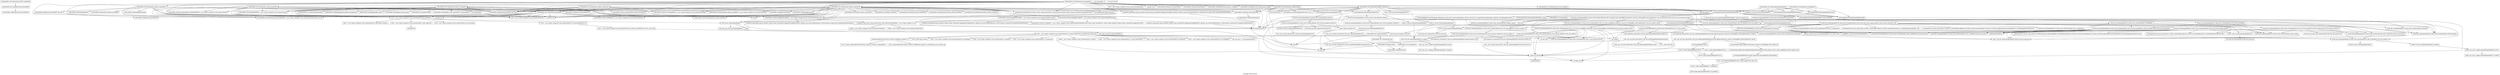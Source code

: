 digraph "Call graph: delete_atoms.ll" {
	label="Call graph: delete_atoms.ll";

	Node0x562b48107ba0 [shape=record,label="{_ZN9LAMMPS_NS11DeleteAtomsC2EPNS_6LAMMPSE}"];
	Node0x562b48107ba0 -> Node0x562b48126c40;
	Node0x562b48126c40 [shape=record,label="{_ZN9LAMMPS_NS7CommandC2EPNS_6LAMMPSE}"];
	Node0x562b48126c40 -> Node0x562b47fecda0;
	Node0x562b48122630 [shape=record,label="{_ZN9LAMMPS_NS11DeleteAtoms7commandEiPPc}"];
	Node0x562b48122630 -> Node0x562b481107c0;
	Node0x562b48122630 -> Node0x562b480b12b0;
	Node0x562b48122630 -> Node0x562b480149c0;
	Node0x562b48122630 -> Node0x562b48007120;
	Node0x562b48122630 -> Node0x562b480752c0;
	Node0x562b48122630 -> Node0x562b48029d80;
	Node0x562b48122630 -> Node0x562b480359c0;
	Node0x562b48122630 -> Node0x562b48190d90;
	Node0x562b48122630 -> Node0x562b47fb13d0;
	Node0x562b48122630 -> Node0x562b47fafcd0;
	Node0x562b48122630 -> Node0x562b481908c0;
	Node0x562b48122630 -> Node0x562b47fae530;
	Node0x562b48122630 -> Node0x562b47fae020;
	Node0x562b48122630 -> Node0x562b480cc310;
	Node0x562b48122630 -> Node0x562b47fb1ea0;
	Node0x562b48122630 -> Node0x562b47fb0fa0;
	Node0x562b48122630 -> Node0x562b47fb3150;
	Node0x562b48122630 -> Node0x562b47faebe0;
	Node0x562b48122630 -> Node0x562b47fb18f0;
	Node0x562b48122630 -> Node0x562b47fabd40;
	Node0x562b48122630 -> Node0x562b47fb2f20;
	Node0x562b48122630 -> Node0x562b47fb38c0;
	Node0x562b48122630 -> Node0x562b47faded0;
	Node0x562b48122630 -> Node0x562b47fafef0;
	Node0x562b48122630 -> Node0x562b47fb19e0;
	Node0x562b48122630 -> Node0x562b47fb35b0;
	Node0x562b48122630 -> Node0x562b47fb30e0;
	Node0x562b48122630 -> Node0x562b47fabcb0;
	Node0x562b48122630 -> Node0x562b47fabee0;
	Node0x562b48122630 -> Node0x562b47fae390;
	Node0x562b48122630 -> Node0x562b480ecc80;
	Node0x562b48122630 -> Node0x562b4812ff00;
	Node0x562b480359c0 [shape=record,label="{_ZNSaIcED1Ev}"];
	Node0x562b480cc310 [shape=record,label="{_ZN9LAMMPS_NS5utils16missing_cmd_argsERKNSt7__cxx1112basic_stringIcSt11char_traitsIcESaIcEEEiS8_PNS_5ErrorE}"];
	Node0x562b47fabcb0 [shape=record,label="{strcmp}"];
	Node0x562b4812ff00 [shape=record,label="{_ZN9LAMMPS_NS11DeleteAtoms12delete_groupEiPPc}"];
	Node0x562b4812ff00 -> Node0x562b481107c0;
	Node0x562b4812ff00 -> Node0x562b480b12b0;
	Node0x562b4812ff00 -> Node0x562b47fb3520;
	Node0x562b4812ff00 -> Node0x562b47fabcb0;
	Node0x562b4812ff00 -> Node0x562b480cc310;
	Node0x562b4812ff00 -> Node0x562b480149c0;
	Node0x562b4812ff00 -> Node0x562b480359c0;
	Node0x562b4812ff00 -> Node0x562b47fcd6f0;
	Node0x562b4812ff00 -> Node0x562b47fb35b0;
	Node0x562b4812ff00 -> Node0x562b47fb19e0;
	Node0x562b4805f340 [shape=record,label="{_ZN9__gnu_cxx13new_allocatorISt13_Rb_tree_nodeISt4pairIKiiEEE7destroyIS4_EEvPT_}"];
	Node0x562b48190d90 [shape=record,label="{_ZN3fmt6v9_lmp7vformatB5cxx11ENS0_17basic_string_viewIcEENS0_17basic_format_argsINS0_20basic_format_contextINS0_8appenderEcEEEE}"];
	Node0x562b480752c0 [shape=record,label="{_ZN9LAMMPS_NS5Error3allERKNSt7__cxx1112basic_stringIcSt11char_traitsIcESaIcEEEiS8_}"];
	Node0x562b481107c0 [shape=record,label="{_ZNSaIcEC1Ev}"];
	Node0x562b480b12b0 [shape=record,label="{_ZNSt7__cxx1112basic_stringIcSt11char_traitsIcESaIcEEC2IS3_EEPKcRKS3_}"];
	Node0x562b480b12b0 -> Node0x562b47fc50e0;
	Node0x562b480b12b0 -> Node0x562b47fec770;
	Node0x562b480b12b0 -> Node0x562b47fae530;
	Node0x562b480b12b0 -> Node0x562b48091bd0;
	Node0x562b480b12b0 -> Node0x562b48158910;
	Node0x562b480b7070 [shape=record,label="{__gxx_personality_v0}"];
	Node0x562b480149c0 [shape=record,label="{_ZNSt7__cxx1112basic_stringIcSt11char_traitsIcESaIcEED1Ev}"];
	Node0x562b47fabd40 [shape=record,label="{_ZN9LAMMPS_NS6Memory7destroyIiEEvRPT_}"];
	Node0x562b47fabd40 -> Node0x562b47ff44c0;
	Node0x562b47fb18f0 [shape=record,label="{_ZN9LAMMPS_NS4Atom10tag_extendEv}"];
	Node0x562b480ecc80 [shape=record,label="{_ZN9LAMMPS_NS11DeleteAtoms13delete_regionEiPPc}"];
	Node0x562b480ecc80 -> Node0x562b481107c0;
	Node0x562b480ecc80 -> Node0x562b480b12b0;
	Node0x562b480ecc80 -> Node0x562b47fab010;
	Node0x562b480ecc80 -> Node0x562b47fb3520;
	Node0x562b480ecc80 -> Node0x562b480cc310;
	Node0x562b480ecc80 -> Node0x562b480149c0;
	Node0x562b480ecc80 -> Node0x562b480359c0;
	Node0x562b480ecc80 -> Node0x562b47fcd6f0;
	Node0x562b480ecc80 -> Node0x562b47fb3750;
	Node0x562b480ecc80 -> Node0x562b47fb35b0;
	Node0x562b480ecc80 -> Node0x562b47fa9a30;
	Node0x562b47fae390 [shape=record,label="{_ZN9LAMMPS_NS11DeleteAtoms14delete_overlapEiPPc}"];
	Node0x562b47fae390 -> Node0x562b481107c0;
	Node0x562b47fae390 -> Node0x562b480b12b0;
	Node0x562b47fae390 -> Node0x562b480b6a10;
	Node0x562b47fae390 -> Node0x562b480cc310;
	Node0x562b47fae390 -> Node0x562b480149c0;
	Node0x562b47fae390 -> Node0x562b480359c0;
	Node0x562b47fae390 -> Node0x562b47fc5460;
	Node0x562b47fae390 -> Node0x562b47fb3520;
	Node0x562b47fae390 -> Node0x562b47fd4d40;
	Node0x562b47fae390 -> Node0x562b47fb36c0;
	Node0x562b47fae390 -> Node0x562b47fb2fa0;
	Node0x562b47fae390 -> Node0x562b47faebe0;
	Node0x562b47fae390 -> Node0x562b47fb3630;
	Node0x562b47fae390 -> Node0x562b480752c0;
	Node0x562b47fae390 -> Node0x562b47fae7e0;
	Node0x562b47fae390 -> Node0x562b47fb19e0;
	Node0x562b47fae390 -> Node0x562b47fb1860;
	Node0x562b47fae390 -> Node0x562b48007120;
	Node0x562b47fae390 -> Node0x562b47fcd6f0;
	Node0x562b47fae390 -> Node0x562b47fb35b0;
	Node0x562b480b6a10 [shape=record,label="{llvm.fmuladd.f64}"];
	Node0x562b480277a0 [shape=record,label="{_ZN9LAMMPS_NS5utils7logicalEPKciS2_bPNS_6LAMMPSE}"];
	Node0x562b4819e580 [shape=record,label="{_ZN9LAMMPS_NS5Error3allIJRdEEEvRKNSt7__cxx1112basic_stringIcSt11char_traitsIcESaIcEEEiSA_DpOT_}"];
	Node0x562b4819e580 -> Node0x562b47fdb3b0;
	Node0x562b4819e580 -> Node0x562b480045b0;
	Node0x562b4819e580 -> Node0x562b47fdd050;
	Node0x562b47fabee0 [shape=record,label="{_ZN9LAMMPS_NS11DeleteAtoms13delete_randomEiPPc}"];
	Node0x562b47fabee0 -> Node0x562b481107c0;
	Node0x562b47fabee0 -> Node0x562b480b12b0;
	Node0x562b47fabee0 -> Node0x562b47fabd40;
	Node0x562b47fabee0 -> Node0x562b480cc310;
	Node0x562b47fabee0 -> Node0x562b480149c0;
	Node0x562b47fabee0 -> Node0x562b480359c0;
	Node0x562b47fabee0 -> Node0x562b47fab010;
	Node0x562b47fabee0 -> Node0x562b4819e700;
	Node0x562b47fabee0 -> Node0x562b47fb3520;
	Node0x562b47fabee0 -> Node0x562b47faebe0;
	Node0x562b47fabee0 -> Node0x562b480752c0;
	Node0x562b47fabee0 -> Node0x562b48190d90;
	Node0x562b47fabee0 -> Node0x562b47fabcb0;
	Node0x562b47fabee0 -> Node0x562b47fb3630;
	Node0x562b47fabee0 -> Node0x562b480277a0;
	Node0x562b47fabee0 -> Node0x562b47fb13d0;
	Node0x562b47fabee0 -> Node0x562b47fafcd0;
	Node0x562b47fabee0 -> Node0x562b481908c0;
	Node0x562b47fabee0 -> Node0x562b47fae530;
	Node0x562b47fabee0 -> Node0x562b4819e580;
	Node0x562b47fabee0 -> Node0x562b47fb1ea0;
	Node0x562b47fabee0 -> Node0x562b47fcd7f0;
	Node0x562b47fabee0 -> Node0x562b47fb3750;
	Node0x562b47fabee0 -> Node0x562b47fcc270;
	Node0x562b47fabee0 -> Node0x562b47fc75d0;
	Node0x562b47fabee0 -> Node0x562b47fc6d20;
	Node0x562b47fabee0 -> Node0x562b47fcd6f0;
	Node0x562b47fabee0 -> Node0x562b47fc5fc0;
	Node0x562b47fabee0 -> Node0x562b47fb35b0;
	Node0x562b47fabee0 -> Node0x562b4819e600;
	Node0x562b47fabee0 -> Node0x562b47fa9a30;
	Node0x562b47fabee0 -> Node0x562b47fb19e0;
	Node0x562b47fabee0 -> Node0x562b4819e680;
	Node0x562b47fe6250 [shape=record,label="{_ZNSt3mapIiiSt4lessIiESaISt4pairIKiiEEEixERS3_}"];
	Node0x562b47fe6250 -> Node0x562b4801afc0;
	Node0x562b47fe6250 -> Node0x562b47fe3170;
	Node0x562b47fe6250 -> Node0x562b47fe4a00;
	Node0x562b47fe6250 -> Node0x562b4801cbb0;
	Node0x562b47fe6250 -> Node0x562b4801dda0;
	Node0x562b47fe6250 -> Node0x562b4801e480;
	Node0x562b47fe6250 -> Node0x562b4801fd50;
	Node0x562b47fe6250 -> Node0x562b48020c80;
	Node0x562b47fe6250 -> Node0x562b48022050;
	Node0x562b47fe6250 -> Node0x562b47fafcd0;
	Node0x562b47fe6ec0 [shape=record,label="{_ZNKSt3mapIiiSt4lessIiESaISt4pairIKiiEEE4sizeEv}"];
	Node0x562b47fe6ec0 -> Node0x562b48022c90;
	Node0x562b47fe8b50 [shape=record,label="{_ZNSt17_Rb_tree_iteratorISt4pairIKiiEEC2Ev}"];
	Node0x562b47fe9e60 [shape=record,label="{_ZNSt3mapIiiSt4lessIiESaISt4pairIKiiEEE5beginEv}"];
	Node0x562b47fe9e60 -> Node0x562b47fe6500;
	Node0x562b47fafcd0 [shape=record,label="{llvm.memcpy.p0.p0.i64}"];
	Node0x562b47feb4f0 [shape=record,label="{_ZStneRKSt17_Rb_tree_iteratorISt4pairIKiiEES5_}"];
	Node0x562b47fece80 [shape=record,label="{_ZNKSt17_Rb_tree_iteratorISt4pairIKiiEEptEv}"];
	Node0x562b47fece80 -> Node0x562b48024e10;
	Node0x562b47fefbb0 [shape=record,label="{_ZNSt17_Rb_tree_iteratorISt4pairIKiiEEppEv}"];
	Node0x562b47fefbb0 -> Node0x562b48025640;
	Node0x562b48027a70 [shape=record,label="{_ZN9LAMMPS_NS11DeleteAtoms7molringEiPcPv}"];
	Node0x562b48027a70 -> Node0x562b48015060;
	Node0x562b48027a70 -> Node0x562b47fe6250;
	Node0x562b48027a70 -> Node0x562b47fe2570;
	Node0x562b48027a70 -> Node0x562b47fe3170;
	Node0x562b48027a70 -> Node0x562b47feb4f0;
	Node0x562b48015060 [shape=record,label="{_ZNSt3mapIiiSt4lessIiESaISt4pairIKiiEEE5clearEv}"];
	Node0x562b48015060 -> Node0x562b48033c90;
	Node0x562b4802de10 [shape=record,label="{_ZN9LAMMPS_NS11DeleteAtomsD2Ev}"];
	Node0x562b4802de10 -> Node0x562b4802fc60;
	Node0x562b480315a0 [shape=record,label="{_ZN9LAMMPS_NS11DeleteAtomsD0Ev}"];
	Node0x562b480315a0 -> Node0x562b4802de10;
	Node0x562b480315a0 -> Node0x562b47fcc270;
	Node0x562b47fecda0 [shape=record,label="{_ZN9LAMMPS_NS8PointersC2EPNS_6LAMMPSE}"];
	Node0x562b4802fc60 [shape=record,label="{_ZN9LAMMPS_NS7CommandD2Ev}"];
	Node0x562b4802fc60 -> Node0x562b480331f0;
	Node0x562b47fb30e0 [shape=record,label="{_ZN9LAMMPS_NS11DeleteAtoms15delete_variableEiPPc}"];
	Node0x562b47fb30e0 -> Node0x562b481107c0;
	Node0x562b47fb30e0 -> Node0x562b480b12b0;
	Node0x562b47fb30e0 -> Node0x562b47fd84a0;
	Node0x562b47fb30e0 -> Node0x562b47fd7620;
	Node0x562b47fb30e0 -> Node0x562b480cc310;
	Node0x562b47fb30e0 -> Node0x562b480149c0;
	Node0x562b47fb30e0 -> Node0x562b480359c0;
	Node0x562b47fb30e0 -> Node0x562b47fd62c0;
	Node0x562b47fb30e0 -> Node0x562b47fb3520;
	Node0x562b47fb30e0 -> Node0x562b47fcd6f0;
	Node0x562b47fb30e0 -> Node0x562b47fb35b0;
	Node0x562b47fb30e0 -> Node0x562b47fd3140;
	Node0x562b47fb30e0 -> Node0x562b4819e780;
	Node0x562b47fb35b0 [shape=record,label="{_ZN9LAMMPS_NS5Error3allIJRPcEEEvRKNSt7__cxx1112basic_stringIcSt11char_traitsIcESaIcEEEiSB_DpOT_}"];
	Node0x562b47fb35b0 -> Node0x562b47fdb3b0;
	Node0x562b47fb35b0 -> Node0x562b47fdc630;
	Node0x562b47fb35b0 -> Node0x562b47fdd050;
	Node0x562b47fb19e0 [shape=record,label="{_ZN9LAMMPS_NS5Group4findERKNSt7__cxx1112basic_stringIcSt11char_traitsIcESaIcEEE}"];
	Node0x562b47fafef0 [shape=record,label="{_ZN9LAMMPS_NS6Modify25check_rigid_group_overlapEi}"];
	Node0x562b47faebe0 [shape=record,label="{_ZN9LAMMPS_NS5Error7warningERKNSt7__cxx1112basic_stringIcSt11char_traitsIcESaIcEEEiS8_}"];
	Node0x562b47faded0 [shape=record,label="{_ZN9LAMMPS_NS6Modify24check_rigid_list_overlapEPi}"];
	Node0x562b47fb38c0 [shape=record,label="{_ZN9LAMMPS_NS11DeleteAtoms11delete_bondEv}"];
	Node0x562b47fb38c0 -> Node0x562b47fc6d20;
	Node0x562b47fb38c0 -> Node0x562b47fdf880;
	Node0x562b47fb38c0 -> Node0x562b47fe01c0;
	Node0x562b47fb38c0 -> Node0x562b47fb3520;
	Node0x562b47fb38c0 -> Node0x562b47fe1b20;
	Node0x562b47fb38c0 -> Node0x562b47fd99d0;
	Node0x562b47fb38c0 -> Node0x562b47fcc270;
	Node0x562b47fb38c0 -> Node0x562b47fabd40;
	Node0x562b47fb2f20 [shape=record,label="{_ZN9LAMMPS_NS11DeleteAtoms15delete_moleculeEv}"];
	Node0x562b47fb2f20 -> Node0x562b47fc6d20;
	Node0x562b47fb2f20 -> Node0x562b47fdf880;
	Node0x562b47fb2f20 -> Node0x562b47fe01c0;
	Node0x562b47fb2f20 -> Node0x562b47fe2570;
	Node0x562b47fb2f20 -> Node0x562b47fe3170;
	Node0x562b47fb2f20 -> Node0x562b47fe4a00;
	Node0x562b47fb2f20 -> Node0x562b47fe6250;
	Node0x562b47fb2f20 -> Node0x562b47fe6ec0;
	Node0x562b47fb2f20 -> Node0x562b47fb3520;
	Node0x562b47fb2f20 -> Node0x562b47fe8b50;
	Node0x562b47fb2f20 -> Node0x562b47fe9e60;
	Node0x562b47fb2f20 -> Node0x562b47fafcd0;
	Node0x562b47fb2f20 -> Node0x562b47fabd40;
	Node0x562b47fb2f20 -> Node0x562b47feb4f0;
	Node0x562b47fb2f20 -> Node0x562b47fece80;
	Node0x562b47fb2f20 -> Node0x562b47fefbb0;
	Node0x562b47fb2f20 -> Node0x562b47fe1b20;
	Node0x562b47fb2f20 -> Node0x562b47fd99d0;
	Node0x562b47fb2f20 -> Node0x562b47fcc270;
	Node0x562b47fb1ea0 [shape=record,label="{MPI_Allreduce}"];
	Node0x562b47fb3150 [shape=record,label="{_ZN9LAMMPS_NS4Atom11style_matchEPKc}"];
	Node0x562b47fb0fa0 [shape=record,label="{__dynamic_cast}"];
	Node0x562b47fae020 [shape=record,label="{_ZN9LAMMPS_NS11DeleteAtoms16recount_topologyEv}"];
	Node0x562b47fae020 -> Node0x562b47fb1ea0;
	Node0x562b48029d80 [shape=record,label="{_ZNSt7__cxx1112basic_stringIcSt11char_traitsIcESaIcEEpLERKS4_}"];
	Node0x562b48007120 [shape=record,label="{_ZN9LAMMPS_NS5utils7logmesgEPNS_6LAMMPSERKNSt7__cxx1112basic_stringIcSt11char_traitsIcESaIcEEE}"];
	Node0x562b47fcd6f0 [shape=record,label="{_ZN9LAMMPS_NS11DeleteAtoms7optionsEiPPc}"];
	Node0x562b47fcd6f0 -> Node0x562b47fabcb0;
	Node0x562b47fcd6f0 -> Node0x562b481107c0;
	Node0x562b47fcd6f0 -> Node0x562b480b12b0;
	Node0x562b47fcd6f0 -> Node0x562b480359c0;
	Node0x562b47fcd6f0 -> Node0x562b480149c0;
	Node0x562b47fcd6f0 -> Node0x562b480cc310;
	Node0x562b47fcd6f0 -> Node0x562b47fb35b0;
	Node0x562b47fcd6f0 -> Node0x562b480277a0;
	Node0x562b47fcd6f0 -> Node0x562b480752c0;
	Node0x562b47fb3520 [shape=record,label="{_ZN9LAMMPS_NS6Memory6createIiEEPT_RS3_iPKc}"];
	Node0x562b47fb3520 -> Node0x562b47ffa000;
	Node0x562b47fa9a30 [shape=record,label="{_ZNK9LAMMPS_NS6Domain16get_region_by_idERKNSt7__cxx1112basic_stringIcSt11char_traitsIcESaIcEEE}"];
	Node0x562b47fb3750 [shape=record,label="{_ZN9LAMMPS_NS6Region8prematchEv}"];
	Node0x562b47fab010 [shape=record,label="{_ZN9LAMMPS_NS6Region5matchEddd}"];
	Node0x562b47fb3630 [shape=record,label="{_ZN9LAMMPS_NS5utils7numericEPKciS2_bPNS_6LAMMPSE}"];
	Node0x562b47fb1860 [shape=record,label="{_ZN9LAMMPS_NS8Neighbor11add_requestEPNS_7CommandEPKci}"];
	Node0x562b47fae7e0 [shape=record,label="{_ZN9LAMMPS_NS6LAMMPS4initEv}"];
	Node0x562b47fb2fa0 [shape=record,label="{_ZN9LAMMPS_NS8Neighbor10setup_binsEv}"];
	Node0x562b47fb36c0 [shape=record,label="{_ZNK9LAMMPS_NS8Neighbor9find_listEPvi}"];
	Node0x562b47fd4d40 [shape=record,label="{_ZN9LAMMPS_NS8Neighbor9build_oneEPNS_9NeighListEi}"];
	Node0x562b47fc5460 [shape=record,label="{_ZNK9LAMMPS_NS11DeleteAtoms6sbmaskEi}"];
	Node0x562b4819e600 [shape=record,label="{_ZN9LAMMPS_NS5utils8bnumericEPKciS2_bPNS_6LAMMPSE}"];
	Node0x562b4819e680 [shape=record,label="{_ZN9LAMMPS_NS5Error3allIJRlEEEvRKNSt7__cxx1112basic_stringIcSt11char_traitsIcESaIcEEEiSA_DpOT_}"];
	Node0x562b4819e680 -> Node0x562b47fdb3b0;
	Node0x562b4819e680 -> Node0x562b48005bb0;
	Node0x562b4819e680 -> Node0x562b47fdd050;
	Node0x562b47fc5fc0 [shape=record,label="{_ZN9LAMMPS_NS5utils8inumericEPKciS2_bPNS_6LAMMPSE}"];
	Node0x562b47fc6d20 [shape=record,label="{_Znwm}"];
	Node0x562b47fc75d0 [shape=record,label="{_ZN9LAMMPS_NS7RanMarsC1EPNS_6LAMMPSEi}"];
	Node0x562b47fcc270 [shape=record,label="{_ZdlPv}"];
	Node0x562b47fcd7f0 [shape=record,label="{_ZN9LAMMPS_NS7RanMars7uniformEv}"];
	Node0x562b4819e700 [shape=record,label="{_ZN9LAMMPS_NS7RanMars13select_subsetEliPiS1_}"];
	Node0x562b4819e780 [shape=record,label="{_ZN9LAMMPS_NS8Variable4findEPKc}"];
	Node0x562b47fd3140 [shape=record,label="{_ZN9LAMMPS_NS8Variable9atomstyleEi}"];
	Node0x562b47fd62c0 [shape=record,label="{_ZN9LAMMPS_NS6Memory6createIdEEPT_RS3_iPKc}"];
	Node0x562b47fd62c0 -> Node0x562b47ffa000;
	Node0x562b47fd7620 [shape=record,label="{_ZN9LAMMPS_NS8Variable12compute_atomEiiPdii}"];
	Node0x562b47fd84a0 [shape=record,label="{_ZN9LAMMPS_NS6Memory7destroyIdEEvRPT_}"];
	Node0x562b47fd84a0 -> Node0x562b47ff44c0;
	Node0x562b47fdf880 [shape=record,label="{llvm.memset.p0.i64}"];
	Node0x562b47fe01c0 [shape=record,label="{_ZNSt3mapIiiSt4lessIiESaISt4pairIKiiEEEC2Ev}"];
	Node0x562b47fe01c0 -> Node0x562b48011470;
	Node0x562b48012f10 [shape=record,label="{_ZN9LAMMPS_NS11DeleteAtoms8bondringEiPcPv}"];
	Node0x562b48012f10 -> Node0x562b48015060;
	Node0x562b48012f10 -> Node0x562b47fe6250;
	Node0x562b48012f10 -> Node0x562b47fe2570;
	Node0x562b48012f10 -> Node0x562b47fe3170;
	Node0x562b48012f10 -> Node0x562b47feb4f0;
	Node0x562b47fe1b20 [shape=record,label="{_ZN9LAMMPS_NS4Comm4ringEiiPviPFviPcS1_ES1_S1_i}"];
	Node0x562b47fd99d0 [shape=record,label="{_ZNSt3mapIiiSt4lessIiESaISt4pairIKiiEEED2Ev}"];
	Node0x562b47fd99d0 -> Node0x562b48015bd0;
	Node0x562b47fe4a00 [shape=record,label="{_ZSteqRKSt17_Rb_tree_iteratorISt4pairIKiiEES5_}"];
	Node0x562b47fe2570 [shape=record,label="{_ZNSt3mapIiiSt4lessIiESaISt4pairIKiiEEE4findERS3_}"];
	Node0x562b47fe2570 -> Node0x562b48017da0;
	Node0x562b47fe3170 [shape=record,label="{_ZNSt3mapIiiSt4lessIiESaISt4pairIKiiEEE3endEv}"];
	Node0x562b47fe3170 -> Node0x562b4801a050;
	Node0x562b480344e0 [shape=record,label="{_ZN9LAMMPS_NS7CommandD0Ev}"];
	Node0x562b480344e0 -> Node0x562b48046c70;
	Node0x562b4803c2d0 [shape=record,label="{__cxa_pure_virtual}"];
	Node0x562b480331f0 [shape=record,label="{_ZN9LAMMPS_NS8PointersD2Ev}"];
	Node0x562b4803e9d0 [shape=record,label="{_ZN9LAMMPS_NS8PointersD0Ev}"];
	Node0x562b4803e9d0 -> Node0x562b480331f0;
	Node0x562b4803e9d0 -> Node0x562b47fcc270;
	Node0x562b48046c70 [shape=record,label="{llvm.trap}"];
	Node0x562b48011470 [shape=record,label="{_ZNSt8_Rb_treeIiSt4pairIKiiESt10_Select1stIS2_ESt4lessIiESaIS2_EEC2Ev}"];
	Node0x562b48011470 -> Node0x562b4803f5c0;
	Node0x562b4803f5c0 [shape=record,label="{_ZNSt8_Rb_treeIiSt4pairIKiiESt10_Select1stIS2_ESt4lessIiESaIS2_EE13_Rb_tree_implIS6_Lb1EEC2Ev}"];
	Node0x562b4803f5c0 -> Node0x562b48040450;
	Node0x562b4803f5c0 -> Node0x562b48042110;
	Node0x562b4803f5c0 -> Node0x562b48042d10;
	Node0x562b48040450 [shape=record,label="{_ZNSaISt13_Rb_tree_nodeISt4pairIKiiEEEC2Ev}"];
	Node0x562b48040450 -> Node0x562b48043ef0;
	Node0x562b48042110 [shape=record,label="{_ZNSt20_Rb_tree_key_compareISt4lessIiEEC2Ev}"];
	Node0x562b48042d10 [shape=record,label="{_ZNSt15_Rb_tree_headerC2Ev}"];
	Node0x562b48042d10 -> Node0x562b48045700;
	Node0x562b48042d10 -> Node0x562b48048280;
	Node0x562b48043ef0 [shape=record,label="{_ZN9__gnu_cxx13new_allocatorISt13_Rb_tree_nodeISt4pairIKiiEEEC2Ev}"];
	Node0x562b48045700 [shape=record,label="{_ZNSt15_Rb_tree_header8_M_resetEv}"];
	Node0x562b48048280 [shape=record,label="{__clang_call_terminate}"];
	Node0x562b48048280 -> Node0x562b48049570;
	Node0x562b48048280 -> Node0x562b4804a4c0;
	Node0x562b48049570 [shape=record,label="{__cxa_begin_catch}"];
	Node0x562b4804a4c0 [shape=record,label="{_ZSt9terminatev}"];
	Node0x562b48015bd0 [shape=record,label="{_ZNSt8_Rb_treeIiSt4pairIKiiESt10_Select1stIS2_ESt4lessIiESaIS2_EED2Ev}"];
	Node0x562b48015bd0 -> Node0x562b4804bfc0;
	Node0x562b48015bd0 -> Node0x562b4804d2d0;
	Node0x562b48015bd0 -> Node0x562b4804d900;
	Node0x562b48015bd0 -> Node0x562b48048280;
	Node0x562b4804d2d0 [shape=record,label="{_ZNSt8_Rb_treeIiSt4pairIKiiESt10_Select1stIS2_ESt4lessIiESaIS2_EE8_M_eraseEPSt13_Rb_tree_nodeIS2_E}"];
	Node0x562b4804d2d0 -> Node0x562b48137320;
	Node0x562b4804d2d0 -> Node0x562b4804d2d0;
	Node0x562b4804d2d0 -> Node0x562b4803fc30;
	Node0x562b4804d2d0 -> Node0x562b48053220;
	Node0x562b4804bfc0 [shape=record,label="{_ZNSt8_Rb_treeIiSt4pairIKiiESt10_Select1stIS2_ESt4lessIiESaIS2_EE8_M_beginEv}"];
	Node0x562b4804d900 [shape=record,label="{_ZNSt8_Rb_treeIiSt4pairIKiiESt10_Select1stIS2_ESt4lessIiESaIS2_EE13_Rb_tree_implIS6_Lb1EED2Ev}"];
	Node0x562b4804d900 -> Node0x562b48053c70;
	Node0x562b48137320 [shape=record,label="{_ZNSt8_Rb_treeIiSt4pairIKiiESt10_Select1stIS2_ESt4lessIiESaIS2_EE8_S_rightEPSt18_Rb_tree_node_base}"];
	Node0x562b4803fc30 [shape=record,label="{_ZNSt8_Rb_treeIiSt4pairIKiiESt10_Select1stIS2_ESt4lessIiESaIS2_EE7_S_leftEPSt18_Rb_tree_node_base}"];
	Node0x562b48053220 [shape=record,label="{_ZNSt8_Rb_treeIiSt4pairIKiiESt10_Select1stIS2_ESt4lessIiESaIS2_EE12_M_drop_nodeEPSt13_Rb_tree_nodeIS2_E}"];
	Node0x562b48053220 -> Node0x562b48054ab0;
	Node0x562b48053220 -> Node0x562b48056690;
	Node0x562b48054ab0 [shape=record,label="{_ZNSt8_Rb_treeIiSt4pairIKiiESt10_Select1stIS2_ESt4lessIiESaIS2_EE15_M_destroy_nodeEPSt13_Rb_tree_nodeIS2_E}"];
	Node0x562b48054ab0 -> Node0x562b48056ff0;
	Node0x562b48054ab0 -> Node0x562b48024e10;
	Node0x562b48054ab0 -> Node0x562b48057dd0;
	Node0x562b48054ab0 -> Node0x562b48048280;
	Node0x562b48056690 [shape=record,label="{_ZNSt8_Rb_treeIiSt4pairIKiiESt10_Select1stIS2_ESt4lessIiESaIS2_EE11_M_put_nodeEPSt13_Rb_tree_nodeIS2_E}"];
	Node0x562b48056690 -> Node0x562b48056ff0;
	Node0x562b48056690 -> Node0x562b4808ae10;
	Node0x562b48056690 -> Node0x562b48048280;
	Node0x562b48057dd0 [shape=record,label="{_ZNSt16allocator_traitsISaISt13_Rb_tree_nodeISt4pairIKiiEEEE7destroyIS3_EEvRS5_PT_}"];
	Node0x562b48057dd0 -> Node0x562b4805f340;
	Node0x562b48056ff0 [shape=record,label="{_ZNSt8_Rb_treeIiSt4pairIKiiESt10_Select1stIS2_ESt4lessIiESaIS2_EE21_M_get_Node_allocatorEv}"];
	Node0x562b48024e10 [shape=record,label="{_ZNSt13_Rb_tree_nodeISt4pairIKiiEE9_M_valptrEv}"];
	Node0x562b48024e10 -> Node0x562b48064660;
	Node0x562b48064660 [shape=record,label="{_ZN9__gnu_cxx16__aligned_membufISt4pairIKiiEE6_M_ptrEv}"];
	Node0x562b48064660 -> Node0x562b4806d420;
	Node0x562b4806d420 [shape=record,label="{_ZN9__gnu_cxx16__aligned_membufISt4pairIKiiEE7_M_addrEv}"];
	Node0x562b4808ae10 [shape=record,label="{_ZNSt16allocator_traitsISaISt13_Rb_tree_nodeISt4pairIKiiEEEE10deallocateERS5_PS4_m}"];
	Node0x562b4808ae10 -> Node0x562b4806f9c0;
	Node0x562b4806f9c0 [shape=record,label="{_ZN9__gnu_cxx13new_allocatorISt13_Rb_tree_nodeISt4pairIKiiEEE10deallocateEPS5_m}"];
	Node0x562b4806f9c0 -> Node0x562b47fcc270;
	Node0x562b48053c70 [shape=record,label="{_ZNSaISt13_Rb_tree_nodeISt4pairIKiiEEED2Ev}"];
	Node0x562b48053c70 -> Node0x562b48071840;
	Node0x562b48071840 [shape=record,label="{_ZN9__gnu_cxx13new_allocatorISt13_Rb_tree_nodeISt4pairIKiiEEED2Ev}"];
	Node0x562b47fc50e0 [shape=record,label="{_ZNSt7__cxx1112basic_stringIcSt11char_traitsIcESaIcEE13_M_local_dataEv}"];
	Node0x562b47fec770 [shape=record,label="{_ZNSt7__cxx1112basic_stringIcSt11char_traitsIcESaIcEE12_Alloc_hiderC1EPcRKS3_}"];
	Node0x562b48091bd0 [shape=record,label="{_ZNSt7__cxx1112basic_stringIcSt11char_traitsIcESaIcEE12_M_constructIPKcEEvT_S8_}"];
	Node0x562b48091bd0 -> Node0x562b48073c70;
	Node0x562b47fae530 [shape=record,label="{_ZNSt11char_traitsIcE6lengthEPKc}"];
	Node0x562b47fae530 -> Node0x562b480749b0;
	Node0x562b47fae530 -> Node0x562b48075a30;
	Node0x562b48158910 [shape=record,label="{_ZNSt7__cxx1112basic_stringIcSt11char_traitsIcESaIcEE12_Alloc_hiderD2Ev}"];
	Node0x562b48158910 -> Node0x562b48076020;
	Node0x562b48073c70 [shape=record,label="{_ZNSt7__cxx1112basic_stringIcSt11char_traitsIcESaIcEE16_M_construct_auxIPKcEEvT_S8_St12__false_type}"];
	Node0x562b48073c70 -> Node0x562b48077720;
	Node0x562b48077720 [shape=record,label="{_ZNSt7__cxx1112basic_stringIcSt11char_traitsIcESaIcEE12_M_constructIPKcEEvT_S8_St20forward_iterator_tag}"];
	Node0x562b48077720 -> Node0x562b48078dc0;
	Node0x562b48077720 -> Node0x562b481350e0;
	Node0x562b48077720 -> Node0x562b4807a270;
	Node0x562b48077720 -> Node0x562b4807d3f0;
	Node0x562b48077720 -> Node0x562b4807ea80;
	Node0x562b48077720 -> Node0x562b481a0280;
	Node0x562b48077720 -> Node0x562b481a0300;
	Node0x562b48077720 -> Node0x562b481a0380;
	Node0x562b48077720 -> Node0x562b48049570;
	Node0x562b48077720 -> Node0x562b481a0400;
	Node0x562b48077720 -> Node0x562b481a0480;
	Node0x562b48077720 -> Node0x562b481a0500;
	Node0x562b48077720 -> Node0x562b481a0580;
	Node0x562b48077720 -> Node0x562b48048280;
	Node0x562b48078dc0 [shape=record,label="{_ZN9__gnu_cxx17__is_null_pointerIKcEEbPT_}"];
	Node0x562b481350e0 [shape=record,label="{_ZSt19__throw_logic_errorPKc}"];
	Node0x562b4807a270 [shape=record,label="{_ZSt8distanceIPKcENSt15iterator_traitsIT_E15difference_typeES3_S3_}"];
	Node0x562b4807a270 -> Node0x562b481a0600;
	Node0x562b4807a270 -> Node0x562b481a06b0;
	Node0x562b4807ea80 [shape=record,label="{_ZNSt7__cxx1112basic_stringIcSt11char_traitsIcESaIcEE7_M_dataEPc}"];
	Node0x562b4807d3f0 [shape=record,label="{_ZNSt7__cxx1112basic_stringIcSt11char_traitsIcESaIcEE9_M_createERmm}"];
	Node0x562b481a0280 [shape=record,label="{_ZNSt7__cxx1112basic_stringIcSt11char_traitsIcESaIcEE11_M_capacityEm}"];
	Node0x562b481a0380 [shape=record,label="{_ZNSt7__cxx1112basic_stringIcSt11char_traitsIcESaIcEE13_S_copy_charsEPcPKcS7_}"];
	Node0x562b481a0300 [shape=record,label="{_ZNKSt7__cxx1112basic_stringIcSt11char_traitsIcESaIcEE7_M_dataEv}"];
	Node0x562b481a0400 [shape=record,label="{_ZNSt7__cxx1112basic_stringIcSt11char_traitsIcESaIcEE10_M_disposeEv}"];
	Node0x562b481a0480 [shape=record,label="{__cxa_rethrow}"];
	Node0x562b481a0500 [shape=record,label="{__cxa_end_catch}"];
	Node0x562b481a0580 [shape=record,label="{_ZNSt7__cxx1112basic_stringIcSt11char_traitsIcESaIcEE13_M_set_lengthEm}"];
	Node0x562b481a06b0 [shape=record,label="{_ZSt10__distanceIPKcENSt15iterator_traitsIT_E15difference_typeES3_S3_St26random_access_iterator_tag}"];
	Node0x562b481a0600 [shape=record,label="{_ZSt19__iterator_categoryIPKcENSt15iterator_traitsIT_E17iterator_categoryERKS3_}"];
	Node0x562b480749b0 [shape=record,label="{_ZN9__gnu_cxx11char_traitsIcE6lengthEPKc}"];
	Node0x562b480749b0 -> Node0x562b48083f00;
	Node0x562b48075a30 [shape=record,label="{strlen}"];
	Node0x562b48083f00 [shape=record,label="{_ZN9__gnu_cxx11char_traitsIcE2eqERKcS3_}"];
	Node0x562b48076020 [shape=record,label="{_ZNSaIcED2Ev}"];
	Node0x562b47fdd050 [shape=record,label="{_ZN9LAMMPS_NS5Error4_allERKNSt7__cxx1112basic_stringIcSt11char_traitsIcESaIcEEEiN3fmt6v9_lmp17basic_string_viewIcEENSA_17basic_format_argsINSA_20basic_format_contextINSA_8appenderEcEEEE}"];
	Node0x562b47fdb3b0 [shape=record,label="{_ZN3fmt6v9_lmp17basic_string_viewIcEC2ISt11char_traitsIcESaIcEEERKNSt7__cxx1112basic_stringIcT_T0_EE}"];
	Node0x562b47fdb3b0 -> Node0x562b4801f650;
	Node0x562b47fdb3b0 -> Node0x562b48089f80;
	Node0x562b47fdc630 [shape=record,label="{_ZN3fmt6v9_lmp16make_format_argsINS0_20basic_format_contextINS0_8appenderEcEEJRPcEEENS0_16format_arg_storeIT_JDpNSt9remove_cvINSt16remove_referenceIT0_E4typeEE4typeEEEEDpOSB_}"];
	Node0x562b47fdc630 -> Node0x562b47fafcd0;
	Node0x562b4801f650 [shape=record,label="{_ZNKSt7__cxx1112basic_stringIcSt11char_traitsIcESaIcEE4dataEv}"];
	Node0x562b48089f80 [shape=record,label="{_ZNKSt7__cxx1112basic_stringIcSt11char_traitsIcESaIcEE4sizeEv}"];
	Node0x562b47ff44c0 [shape=record,label="{_ZN9LAMMPS_NS6Memory5sfreeEPv}"];
	Node0x562b47fb13d0 [shape=record,label="{_ZN3fmt6v9_lmp16make_format_argsINS0_20basic_format_contextINS0_8appenderEcEEJRlS5_EEENS0_16format_arg_storeIT_JDpNSt9remove_cvINSt16remove_referenceIT0_E4typeEE4typeEEEEDpOSA_}"];
	Node0x562b47fb13d0 -> Node0x562b47fafcd0;
	Node0x562b47ffa000 [shape=record,label="{_ZN9LAMMPS_NS6Memory7smallocElPKc}"];
	Node0x562b480045b0 [shape=record,label="{_ZN3fmt6v9_lmp16make_format_argsINS0_20basic_format_contextINS0_8appenderEcEEJRdEEENS0_16format_arg_storeIT_JDpNSt9remove_cvINSt16remove_referenceIT0_E4typeEE4typeEEEEDpOSA_}"];
	Node0x562b480045b0 -> Node0x562b47fafcd0;
	Node0x562b48005bb0 [shape=record,label="{_ZN3fmt6v9_lmp16make_format_argsINS0_20basic_format_contextINS0_8appenderEcEEJRlEEENS0_16format_arg_storeIT_JDpNSt9remove_cvINSt16remove_referenceIT0_E4typeEE4typeEEEEDpOSA_}"];
	Node0x562b48005bb0 -> Node0x562b47fafcd0;
	Node0x562b48017da0 [shape=record,label="{_ZNSt8_Rb_treeIiSt4pairIKiiESt10_Select1stIS2_ESt4lessIiESaIS2_EE4findERS1_}"];
	Node0x562b48017da0 -> Node0x562b4804bfc0;
	Node0x562b48017da0 -> Node0x562b480aba60;
	Node0x562b48017da0 -> Node0x562b480954d0;
	Node0x562b48017da0 -> Node0x562b4801a050;
	Node0x562b48017da0 -> Node0x562b47fe4a00;
	Node0x562b48017da0 -> Node0x562b48097770;
	Node0x562b48017da0 -> Node0x562b4801e480;
	Node0x562b48017da0 -> Node0x562b47fafcd0;
	Node0x562b480954d0 [shape=record,label="{_ZNSt8_Rb_treeIiSt4pairIKiiESt10_Select1stIS2_ESt4lessIiESaIS2_EE14_M_lower_boundEPSt13_Rb_tree_nodeIS2_EPSt18_Rb_tree_node_baseRS1_}"];
	Node0x562b480954d0 -> Node0x562b481a0a20;
	Node0x562b480954d0 -> Node0x562b4801e480;
	Node0x562b480954d0 -> Node0x562b4803fc30;
	Node0x562b480954d0 -> Node0x562b48137320;
	Node0x562b480954d0 -> Node0x562b48098af0;
	Node0x562b480aba60 [shape=record,label="{_ZNSt8_Rb_treeIiSt4pairIKiiESt10_Select1stIS2_ESt4lessIiESaIS2_EE6_M_endEv}"];
	Node0x562b4801a050 [shape=record,label="{_ZNSt8_Rb_treeIiSt4pairIKiiESt10_Select1stIS2_ESt4lessIiESaIS2_EE3endEv}"];
	Node0x562b4801a050 -> Node0x562b48098af0;
	Node0x562b4801e480 [shape=record,label="{_ZNKSt4lessIiEclERKiS2_}"];
	Node0x562b48097770 [shape=record,label="{_ZNSt8_Rb_treeIiSt4pairIKiiESt10_Select1stIS2_ESt4lessIiESaIS2_EE6_S_keyEPKSt18_Rb_tree_node_base}"];
	Node0x562b48097770 -> Node0x562b481a0a20;
	Node0x562b481a0a20 [shape=record,label="{_ZNSt8_Rb_treeIiSt4pairIKiiESt10_Select1stIS2_ESt4lessIiESaIS2_EE6_S_keyEPKSt13_Rb_tree_nodeIS2_E}"];
	Node0x562b481a0a20 -> Node0x562b4809a6f0;
	Node0x562b481a0a20 -> Node0x562b4809b320;
	Node0x562b48098af0 [shape=record,label="{_ZNSt17_Rb_tree_iteratorISt4pairIKiiEEC2EPSt18_Rb_tree_node_base}"];
	Node0x562b4809b320 [shape=record,label="{_ZNKSt10_Select1stISt4pairIKiiEEclERKS2_}"];
	Node0x562b4809a6f0 [shape=record,label="{_ZNKSt13_Rb_tree_nodeISt4pairIKiiEE9_M_valptrEv}"];
	Node0x562b4809a6f0 -> Node0x562b4809c0c0;
	Node0x562b4809c0c0 [shape=record,label="{_ZNK9__gnu_cxx16__aligned_membufISt4pairIKiiEE6_M_ptrEv}"];
	Node0x562b4809c0c0 -> Node0x562b4809de70;
	Node0x562b4809de70 [shape=record,label="{_ZNK9__gnu_cxx16__aligned_membufISt4pairIKiiEE7_M_addrEv}"];
	Node0x562b4801afc0 [shape=record,label="{_ZNSt3mapIiiSt4lessIiESaISt4pairIKiiEEE11lower_boundERS3_}"];
	Node0x562b4801afc0 -> Node0x562b480a31f0;
	Node0x562b4801cbb0 [shape=record,label="{_ZNKSt3mapIiiSt4lessIiESaISt4pairIKiiEEE8key_compEv}"];
	Node0x562b4801cbb0 -> Node0x562b480a5120;
	Node0x562b4801dda0 [shape=record,label="{_ZNKSt17_Rb_tree_iteratorISt4pairIKiiEEdeEv}"];
	Node0x562b4801dda0 -> Node0x562b48024e10;
	Node0x562b48022050 [shape=record,label="{_ZNSt8_Rb_treeIiSt4pairIKiiESt10_Select1stIS2_ESt4lessIiESaIS2_EE22_M_emplace_hint_uniqueIJRKSt21piecewise_construct_tSt5tupleIJRS1_EESD_IJEEEEESt17_Rb_tree_iteratorIS2_ESt23_Rb_tree_const_iteratorIS2_EDpOT_}"];
	Node0x562b48022050 -> Node0x562b480a7050;
	Node0x562b48022050 -> Node0x562b47fafcd0;
	Node0x562b48022050 -> Node0x562b481a0a20;
	Node0x562b48022050 -> Node0x562b480a9230;
	Node0x562b48022050 -> Node0x562b480a9a60;
	Node0x562b48022050 -> Node0x562b48049570;
	Node0x562b48022050 -> Node0x562b48053220;
	Node0x562b48022050 -> Node0x562b481a0480;
	Node0x562b48022050 -> Node0x562b48048280;
	Node0x562b48022050 -> Node0x562b48098af0;
	Node0x562b48022050 -> Node0x562b481a0500;
	Node0x562b48022050 -> Node0x562b48046c70;
	Node0x562b480a9230 [shape=record,label="{_ZNSt8_Rb_treeIiSt4pairIKiiESt10_Select1stIS2_ESt4lessIiESaIS2_EE29_M_get_insert_hint_unique_posESt23_Rb_tree_const_iteratorIS2_ERS1_}"];
	Node0x562b480a9230 -> Node0x562b481a1af0;
	Node0x562b480a9230 -> Node0x562b480aba60;
	Node0x562b480a9230 -> Node0x562b48022c90;
	Node0x562b480a9230 -> Node0x562b481a1c20;
	Node0x562b480a9230 -> Node0x562b48097770;
	Node0x562b480a9230 -> Node0x562b4801e480;
	Node0x562b480a9230 -> Node0x562b4819f120;
	Node0x562b480a9230 -> Node0x562b481a1ca0;
	Node0x562b480a9230 -> Node0x562b481a1d20;
	Node0x562b480a9230 -> Node0x562b4819f020;
	Node0x562b480a9230 -> Node0x562b48137320;
	Node0x562b480a9230 -> Node0x562b47fafcd0;
	Node0x562b480a9230 -> Node0x562b4819efa0;
	Node0x562b480a9230 -> Node0x562b47fefbb0;
	Node0x562b480a9230 -> Node0x562b4819f0a0;
	Node0x562b480a9a60 [shape=record,label="{_ZNSt8_Rb_treeIiSt4pairIKiiESt10_Select1stIS2_ESt4lessIiESaIS2_EE14_M_insert_nodeEPSt18_Rb_tree_node_baseSA_PSt13_Rb_tree_nodeIS2_E}"];
	Node0x562b480a9a60 -> Node0x562b480aba60;
	Node0x562b480a9a60 -> Node0x562b481a0a20;
	Node0x562b480a9a60 -> Node0x562b48097770;
	Node0x562b480a9a60 -> Node0x562b4801e480;
	Node0x562b480a9a60 -> Node0x562b4819f1a0;
	Node0x562b480a9a60 -> Node0x562b48098af0;
	Node0x562b4801fd50 [shape=record,label="{_ZNSt23_Rb_tree_const_iteratorISt4pairIKiiEEC2ERKSt17_Rb_tree_iteratorIS2_E}"];
	Node0x562b48020c80 [shape=record,label="{_ZNSt5tupleIJRKiEEC2IvTnNSt9enable_ifIXaaaaclsr4_TCCIT_EE19_ConstructibleTupleIS1_EEclsr4_TCCIS5_EE27_ImplicitlyConvertibleTupleIS1_EEgesZT_Li1EEbE4typeELb1EEES1_}"];
	Node0x562b48020c80 -> Node0x562b481a1890;
	Node0x562b480a31f0 [shape=record,label="{_ZNSt8_Rb_treeIiSt4pairIKiiESt10_Select1stIS2_ESt4lessIiESaIS2_EE11lower_boundERS1_}"];
	Node0x562b480a31f0 -> Node0x562b4804bfc0;
	Node0x562b480a31f0 -> Node0x562b480aba60;
	Node0x562b480a31f0 -> Node0x562b480954d0;
	Node0x562b480a5120 [shape=record,label="{_ZNKSt8_Rb_treeIiSt4pairIKiiESt10_Select1stIS2_ESt4lessIiESaIS2_EE8key_compEv}"];
	Node0x562b480a7050 [shape=record,label="{_ZNSt8_Rb_treeIiSt4pairIKiiESt10_Select1stIS2_ESt4lessIiESaIS2_EE14_M_create_nodeIJRKSt21piecewise_construct_tSt5tupleIJRS1_EESD_IJEEEEEPSt13_Rb_tree_nodeIS2_EDpOT_}"];
	Node0x562b480a7050 -> Node0x562b481a19f0;
	Node0x562b480a7050 -> Node0x562b481a1a70;
	Node0x562b481a1ca0 [shape=record,label="{_ZNSt4pairIPSt18_Rb_tree_node_baseS1_EC2IRS1_TnNSt9enable_ifIXclsr5_PCCPE13_CopyMovePairILb1ES1_T_EEEbE4typeELb1EEERKS1_OS6_}"];
	Node0x562b4819f120 [shape=record,label="{_ZNSt4pairIPSt18_Rb_tree_node_baseS1_EC2IRS1_TnNSt9enable_ifIXclsr5_PCCPE13_MoveCopyPairILb1ET_S1_EEEbE4typeELb1EEEOS6_RKS1_}"];
	Node0x562b481a19f0 [shape=record,label="{_ZNSt8_Rb_treeIiSt4pairIKiiESt10_Select1stIS2_ESt4lessIiESaIS2_EE11_M_get_nodeEv}"];
	Node0x562b481a19f0 -> Node0x562b48056ff0;
	Node0x562b481a19f0 -> Node0x562b4819f220;
	Node0x562b481a1a70 [shape=record,label="{_ZNSt8_Rb_treeIiSt4pairIKiiESt10_Select1stIS2_ESt4lessIiESaIS2_EE17_M_construct_nodeIJRKSt21piecewise_construct_tSt5tupleIJRS1_EESD_IJEEEEEvPSt13_Rb_tree_nodeIS2_EDpOT_}"];
	Node0x562b481a1a70 -> Node0x562b48056ff0;
	Node0x562b481a1a70 -> Node0x562b48024e10;
	Node0x562b481a1a70 -> Node0x562b4819f300;
	Node0x562b481a1a70 -> Node0x562b48049570;
	Node0x562b481a1a70 -> Node0x562b48056690;
	Node0x562b481a1a70 -> Node0x562b481a0480;
	Node0x562b481a1a70 -> Node0x562b481a0500;
	Node0x562b481a1a70 -> Node0x562b48048280;
	Node0x562b4819f220 [shape=record,label="{_ZNSt16allocator_traitsISaISt13_Rb_tree_nodeISt4pairIKiiEEEE8allocateERS5_m}"];
	Node0x562b4819f220 -> Node0x562b4819f4d0;
	Node0x562b4819f4d0 [shape=record,label="{_ZN9__gnu_cxx13new_allocatorISt13_Rb_tree_nodeISt4pairIKiiEEE8allocateEmPKv}"];
	Node0x562b4819f4d0 -> Node0x562b4819f550;
	Node0x562b4819f4d0 -> Node0x562b4819f600;
	Node0x562b4819f4d0 -> Node0x562b47fc6d20;
	Node0x562b4819f550 [shape=record,label="{_ZNK9__gnu_cxx13new_allocatorISt13_Rb_tree_nodeISt4pairIKiiEEE8max_sizeEv}"];
	Node0x562b4819f600 [shape=record,label="{_ZSt17__throw_bad_allocv}"];
	Node0x562b4819f300 [shape=record,label="{_ZNSt16allocator_traitsISaISt13_Rb_tree_nodeISt4pairIKiiEEEE9constructIS3_JRKSt21piecewise_construct_tSt5tupleIJRS2_EESB_IJEEEEEvRS5_PT_DpOT0_}"];
	Node0x562b4819f300 -> Node0x562b480aa9d0;
	Node0x562b480aa9d0 [shape=record,label="{_ZN9__gnu_cxx13new_allocatorISt13_Rb_tree_nodeISt4pairIKiiEEE9constructIS4_JRKSt21piecewise_construct_tSt5tupleIJRS3_EESB_IJEEEEEvPT_DpOT0_}"];
	Node0x562b480aa9d0 -> Node0x562b480ac710;
	Node0x562b480aa9d0 -> Node0x562b480afec0;
	Node0x562b480ac710 [shape=record,label="{_ZNSt5tupleIJRKiEEC2EOS2_}"];
	Node0x562b480ac710 -> Node0x562b480b1ae0;
	Node0x562b480afec0 [shape=record,label="{_ZNSt4pairIKiiEC2IJRS0_EJEEESt21piecewise_construct_tSt5tupleIJDpT_EES5_IJDpT0_EE}"];
	Node0x562b480afec0 -> Node0x562b4813afd0;
	Node0x562b480b1ae0 [shape=record,label="{_ZNSt11_Tuple_implILm0EJRKiEEC2EOS2_}"];
	Node0x562b480b1ae0 -> Node0x562b480b4af0;
	Node0x562b480b1ae0 -> Node0x562b48014440;
	Node0x562b480b1ae0 -> Node0x562b48048280;
	Node0x562b480b4af0 [shape=record,label="{_ZNSt11_Tuple_implILm0EJRKiEE7_M_headERS2_}"];
	Node0x562b480b4af0 -> Node0x562b480b8540;
	Node0x562b48014440 [shape=record,label="{_ZNSt10_Head_baseILm0ERKiLb0EEC2ES1_}"];
	Node0x562b480b8540 [shape=record,label="{_ZNSt10_Head_baseILm0ERKiLb0EE7_M_headERS2_}"];
	Node0x562b4813afd0 [shape=record,label="{_ZNSt4pairIKiiEC2IJRS0_EJLm0EEJETpTnmJEEERSt5tupleIJDpT_EERS4_IJDpT1_EESt12_Index_tupleIJXspT0_EEESD_IJXspT2_EEE}"];
	Node0x562b4813afd0 -> Node0x562b480b97c0;
	Node0x562b480b97c0 [shape=record,label="{_ZSt3getILm0EJRKiEERNSt13tuple_elementIXT_ESt5tupleIJDpT0_EEE4typeERS6_}"];
	Node0x562b480b97c0 -> Node0x562b480bc2b0;
	Node0x562b480bc2b0 [shape=record,label="{_ZSt12__get_helperILm0ERKiJEERT0_RSt11_Tuple_implIXT_EJS2_DpT1_EE}"];
	Node0x562b480bc2b0 -> Node0x562b480b4af0;
	Node0x562b481a1af0 [shape=record,label="{_ZNKSt23_Rb_tree_const_iteratorISt4pairIKiiEE13_M_const_castEv}"];
	Node0x562b481a1af0 -> Node0x562b48098af0;
	Node0x562b48022c90 [shape=record,label="{_ZNKSt8_Rb_treeIiSt4pairIKiiESt10_Select1stIS2_ESt4lessIiESaIS2_EE4sizeEv}"];
	Node0x562b481a1c20 [shape=record,label="{_ZNSt8_Rb_treeIiSt4pairIKiiESt10_Select1stIS2_ESt4lessIiESaIS2_EE12_M_rightmostEv}"];
	Node0x562b481a1d20 [shape=record,label="{_ZNSt8_Rb_treeIiSt4pairIKiiESt10_Select1stIS2_ESt4lessIiESaIS2_EE24_M_get_insert_unique_posERS1_}"];
	Node0x562b481a1d20 -> Node0x562b4804bfc0;
	Node0x562b481a1d20 -> Node0x562b480aba60;
	Node0x562b481a1d20 -> Node0x562b481a0a20;
	Node0x562b481a1d20 -> Node0x562b4801e480;
	Node0x562b481a1d20 -> Node0x562b4803fc30;
	Node0x562b481a1d20 -> Node0x562b48137320;
	Node0x562b481a1d20 -> Node0x562b48098af0;
	Node0x562b481a1d20 -> Node0x562b47fe6500;
	Node0x562b481a1d20 -> Node0x562b47fe4a00;
	Node0x562b481a1d20 -> Node0x562b480be8e0;
	Node0x562b481a1d20 -> Node0x562b4819f0a0;
	Node0x562b481a1d20 -> Node0x562b48097770;
	Node0x562b481a1d20 -> Node0x562b4819f120;
	Node0x562b4819efa0 [shape=record,label="{_ZNSt8_Rb_treeIiSt4pairIKiiESt10_Select1stIS2_ESt4lessIiESaIS2_EE11_M_leftmostEv}"];
	Node0x562b4819f020 [shape=record,label="{_ZNSt4pairIPSt18_Rb_tree_node_baseS1_EC2IRS1_S4_TnNSt9enable_ifIXaaclsr5_PCCPE22_MoveConstructiblePairIT_T0_EEclsr5_PCCPE30_ImplicitlyMoveConvertiblePairIS6_S7_EEEbE4typeELb1EEEOS6_OS7_}"];
	Node0x562b4819f0a0 [shape=record,label="{_ZNSt17_Rb_tree_iteratorISt4pairIKiiEEmmEv}"];
	Node0x562b4819f0a0 -> Node0x562b480bf070;
	Node0x562b47fe6500 [shape=record,label="{_ZNSt8_Rb_treeIiSt4pairIKiiESt10_Select1stIS2_ESt4lessIiESaIS2_EE5beginEv}"];
	Node0x562b47fe6500 -> Node0x562b48098af0;
	Node0x562b480be8e0 [shape=record,label="{_ZNSt4pairIPSt18_Rb_tree_node_baseS1_EC2IRPSt13_Rb_tree_nodeIS_IKiiEERS1_TnNSt9enable_ifIXaaclsr5_PCCPE22_MoveConstructiblePairIT_T0_EEclsr5_PCCPE30_ImplicitlyMoveConvertiblePairISC_SD_EEEbE4typeELb1EEEOSC_OSD_}"];
	Node0x562b480bf070 [shape=record,label="{_ZSt18_Rb_tree_decrementPSt18_Rb_tree_node_base}"];
	Node0x562b4819f1a0 [shape=record,label="{_ZSt29_Rb_tree_insert_and_rebalancebPSt18_Rb_tree_node_baseS0_RS_}"];
	Node0x562b481a1890 [shape=record,label="{_ZNSt11_Tuple_implILm0EJRKiEEC2ES1_}"];
	Node0x562b481a1890 -> Node0x562b48014440;
	Node0x562b48025640 [shape=record,label="{_ZSt18_Rb_tree_incrementPSt18_Rb_tree_node_base}"];
	Node0x562b48033c90 [shape=record,label="{_ZNSt8_Rb_treeIiSt4pairIKiiESt10_Select1stIS2_ESt4lessIiESaIS2_EE5clearEv}"];
	Node0x562b48033c90 -> Node0x562b4804bfc0;
	Node0x562b48033c90 -> Node0x562b4804d2d0;
	Node0x562b48033c90 -> Node0x562b48045700;
	Node0x562b48033c90 -> Node0x562b48048280;
	Node0x562b481908c0 [shape=record,label="{llvm.experimental.noalias.scope.decl}"];
}
